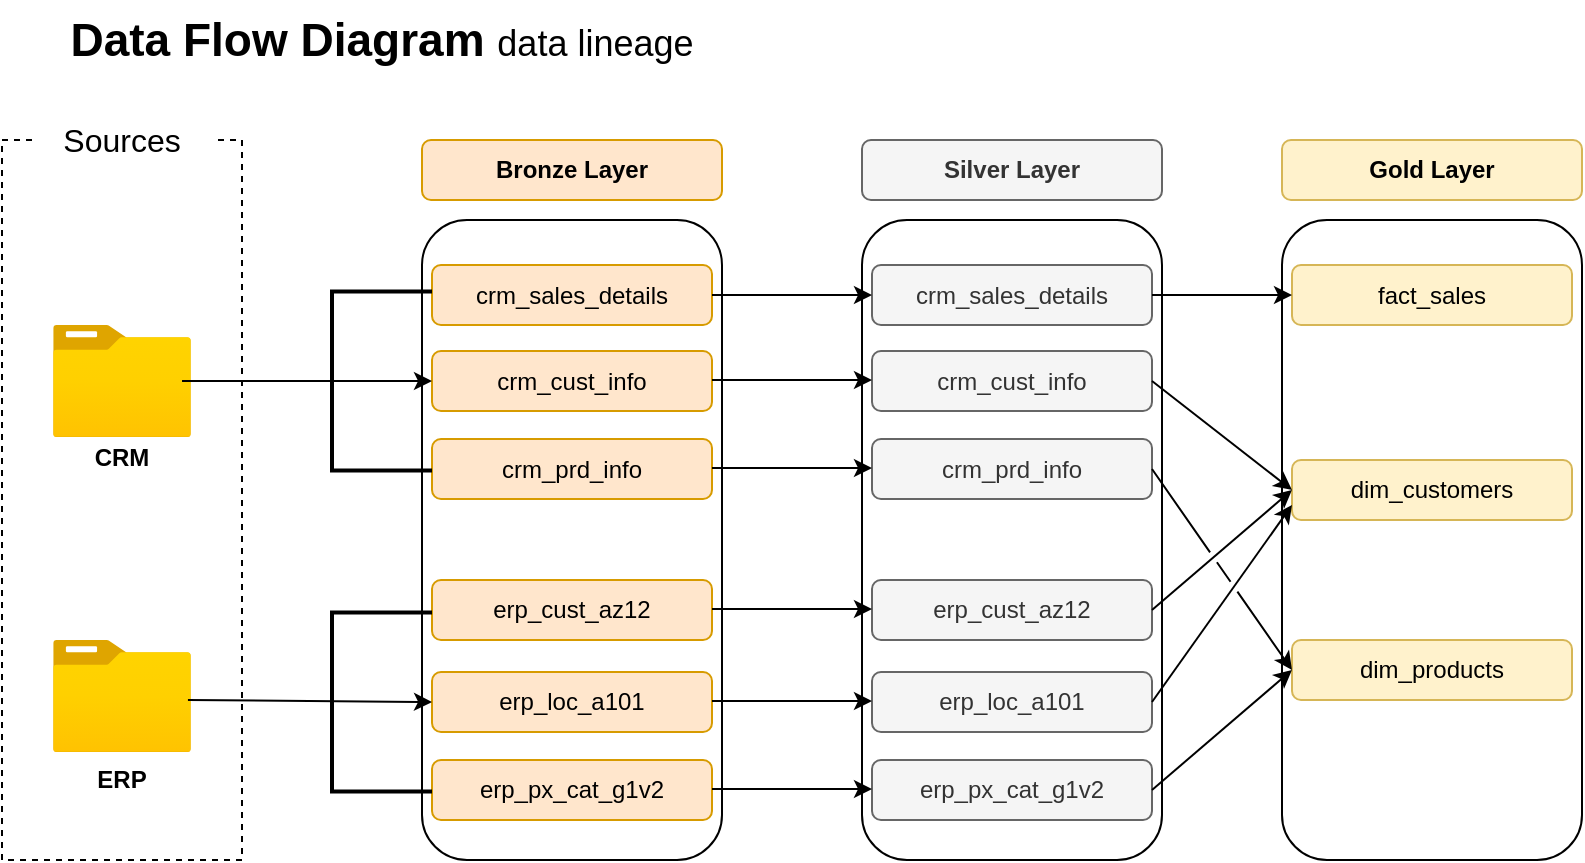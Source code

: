<mxfile version="28.2.5">
  <diagram name="Page-1" id="AEIfNhT1nqaST7I4-M08">
    <mxGraphModel grid="1" page="1" gridSize="10" guides="1" tooltips="1" connect="1" arrows="1" fold="1" pageScale="1" pageWidth="850" pageHeight="1100" math="0" shadow="0">
      <root>
        <mxCell id="0" />
        <mxCell id="1" parent="0" />
        <mxCell id="4K0bM3oU0udophK8_09E-1" value="" style="rounded=0;whiteSpace=wrap;html=1;dashed=1;fillColor=none;" vertex="1" parent="1">
          <mxGeometry x="50" y="80" width="120" height="360" as="geometry" />
        </mxCell>
        <mxCell id="4K0bM3oU0udophK8_09E-2" value="&lt;font style=&quot;font-size: 16px;&quot;&gt;Sources&lt;/font&gt;" style="text;html=1;align=center;verticalAlign=middle;whiteSpace=wrap;rounded=0;strokeColor=none;fillColor=default;" vertex="1" parent="1">
          <mxGeometry x="65" y="60" width="90" height="40" as="geometry" />
        </mxCell>
        <mxCell id="4K0bM3oU0udophK8_09E-3" value="" style="image;aspect=fixed;html=1;points=[];align=center;fontSize=12;image=img/lib/azure2/general/Folder_Blank.svg;" vertex="1" parent="1">
          <mxGeometry x="75.5" y="172.5" width="69" height="56.0" as="geometry" />
        </mxCell>
        <mxCell id="4K0bM3oU0udophK8_09E-4" value="" style="image;aspect=fixed;html=1;points=[];align=center;fontSize=12;image=img/lib/azure2/general/Folder_Blank.svg;" vertex="1" parent="1">
          <mxGeometry x="75.5" y="330" width="69" height="56.0" as="geometry" />
        </mxCell>
        <mxCell id="4K0bM3oU0udophK8_09E-5" value="&lt;b&gt;CRM&lt;/b&gt;" style="text;html=1;align=center;verticalAlign=middle;whiteSpace=wrap;rounded=0;" vertex="1" parent="1">
          <mxGeometry x="80" y="228.5" width="60" height="21.5" as="geometry" />
        </mxCell>
        <mxCell id="4K0bM3oU0udophK8_09E-6" value="&lt;b&gt;ERP&lt;/b&gt;" style="text;html=1;align=center;verticalAlign=middle;whiteSpace=wrap;rounded=0;" vertex="1" parent="1">
          <mxGeometry x="80" y="390" width="60" height="20" as="geometry" />
        </mxCell>
        <mxCell id="4K0bM3oU0udophK8_09E-7" value="" style="rounded=1;whiteSpace=wrap;html=1;" vertex="1" parent="1">
          <mxGeometry x="260" y="120" width="150" height="320" as="geometry" />
        </mxCell>
        <mxCell id="4K0bM3oU0udophK8_09E-8" value="" style="rounded=1;whiteSpace=wrap;html=1;" vertex="1" parent="1">
          <mxGeometry x="480" y="120" width="150" height="320" as="geometry" />
        </mxCell>
        <mxCell id="4K0bM3oU0udophK8_09E-9" value="&lt;b&gt;Bronze Layer&lt;/b&gt;" style="rounded=1;whiteSpace=wrap;html=1;fillColor=#ffe6cc;strokeColor=#d79b00;" vertex="1" parent="1">
          <mxGeometry x="260" y="80" width="150" height="30" as="geometry" />
        </mxCell>
        <mxCell id="4K0bM3oU0udophK8_09E-10" value="&lt;b&gt;Silver Layer&lt;/b&gt;" style="rounded=1;whiteSpace=wrap;html=1;fillColor=#f5f5f5;fontColor=#333333;strokeColor=#666666;" vertex="1" parent="1">
          <mxGeometry x="480" y="80" width="150" height="30" as="geometry" />
        </mxCell>
        <mxCell id="4K0bM3oU0udophK8_09E-11" value="crm_sales_details" style="rounded=1;whiteSpace=wrap;html=1;fillColor=#ffe6cc;strokeColor=#d79b00;" vertex="1" parent="1">
          <mxGeometry x="265" y="142.5" width="140" height="30" as="geometry" />
        </mxCell>
        <mxCell id="4K0bM3oU0udophK8_09E-12" value="crm_cust_info" style="rounded=1;whiteSpace=wrap;html=1;fillColor=#ffe6cc;strokeColor=#d79b00;" vertex="1" parent="1">
          <mxGeometry x="265" y="185.5" width="140" height="30" as="geometry" />
        </mxCell>
        <mxCell id="4K0bM3oU0udophK8_09E-13" value="crm_prd_info" style="rounded=1;whiteSpace=wrap;html=1;fillColor=#ffe6cc;strokeColor=#d79b00;" vertex="1" parent="1">
          <mxGeometry x="265" y="229.5" width="140" height="30" as="geometry" />
        </mxCell>
        <mxCell id="4K0bM3oU0udophK8_09E-14" value="erp_cust_az12" style="rounded=1;whiteSpace=wrap;html=1;fillColor=#ffe6cc;strokeColor=#d79b00;" vertex="1" parent="1">
          <mxGeometry x="265" y="300" width="140" height="30" as="geometry" />
        </mxCell>
        <mxCell id="4K0bM3oU0udophK8_09E-15" value="erp_loc_a101" style="rounded=1;whiteSpace=wrap;html=1;fillColor=#ffe6cc;strokeColor=#d79b00;" vertex="1" parent="1">
          <mxGeometry x="265" y="346" width="140" height="30" as="geometry" />
        </mxCell>
        <mxCell id="4K0bM3oU0udophK8_09E-16" value="erp_px_cat_g1v2" style="rounded=1;whiteSpace=wrap;html=1;fillColor=#ffe6cc;strokeColor=#d79b00;" vertex="1" parent="1">
          <mxGeometry x="265" y="390" width="140" height="30" as="geometry" />
        </mxCell>
        <mxCell id="4K0bM3oU0udophK8_09E-18" value="crm_cust_info" style="rounded=1;whiteSpace=wrap;html=1;fillColor=#f5f5f5;fontColor=#333333;strokeColor=#666666;" vertex="1" parent="1">
          <mxGeometry x="485" y="185.5" width="140" height="30" as="geometry" />
        </mxCell>
        <mxCell id="4K0bM3oU0udophK8_09E-19" value="crm_prd_info" style="rounded=1;whiteSpace=wrap;html=1;fillColor=#f5f5f5;fontColor=#333333;strokeColor=#666666;" vertex="1" parent="1">
          <mxGeometry x="485" y="229.5" width="140" height="30" as="geometry" />
        </mxCell>
        <mxCell id="4K0bM3oU0udophK8_09E-20" value="erp_cust_az12" style="rounded=1;whiteSpace=wrap;html=1;fillColor=#f5f5f5;fontColor=#333333;strokeColor=#666666;" vertex="1" parent="1">
          <mxGeometry x="485" y="300" width="140" height="30" as="geometry" />
        </mxCell>
        <mxCell id="4K0bM3oU0udophK8_09E-21" value="erp_loc_a101" style="rounded=1;whiteSpace=wrap;html=1;fillColor=#f5f5f5;fontColor=#333333;strokeColor=#666666;" vertex="1" parent="1">
          <mxGeometry x="485" y="346" width="140" height="30" as="geometry" />
        </mxCell>
        <mxCell id="4K0bM3oU0udophK8_09E-22" value="erp_px_cat_g1v2" style="rounded=1;whiteSpace=wrap;html=1;fillColor=#f5f5f5;fontColor=#333333;strokeColor=#666666;" vertex="1" parent="1">
          <mxGeometry x="485" y="390" width="140" height="30" as="geometry" />
        </mxCell>
        <mxCell id="4K0bM3oU0udophK8_09E-17" value="crm_sales_details" style="rounded=1;whiteSpace=wrap;html=1;fillColor=#f5f5f5;fontColor=#333333;strokeColor=#666666;" vertex="1" parent="1">
          <mxGeometry x="485" y="142.5" width="140" height="30" as="geometry" />
        </mxCell>
        <mxCell id="4K0bM3oU0udophK8_09E-33" value="" style="endArrow=classic;html=1;rounded=0;entryX=0;entryY=0.5;entryDx=0;entryDy=0;exitX=1;exitY=0.5;exitDx=0;exitDy=0;" edge="1" parent="1" source="4K0bM3oU0udophK8_09E-11" target="4K0bM3oU0udophK8_09E-17">
          <mxGeometry width="50" height="50" relative="1" as="geometry">
            <mxPoint x="400" y="250" as="sourcePoint" />
            <mxPoint x="450" y="200" as="targetPoint" />
          </mxGeometry>
        </mxCell>
        <mxCell id="4K0bM3oU0udophK8_09E-34" value="" style="endArrow=classic;html=1;rounded=0;entryX=0;entryY=0.5;entryDx=0;entryDy=0;exitX=1;exitY=0.5;exitDx=0;exitDy=0;" edge="1" parent="1">
          <mxGeometry width="50" height="50" relative="1" as="geometry">
            <mxPoint x="405" y="200" as="sourcePoint" />
            <mxPoint x="485" y="200" as="targetPoint" />
          </mxGeometry>
        </mxCell>
        <mxCell id="4K0bM3oU0udophK8_09E-35" value="" style="endArrow=classic;html=1;rounded=0;entryX=0;entryY=0.5;entryDx=0;entryDy=0;exitX=1;exitY=0.5;exitDx=0;exitDy=0;" edge="1" parent="1">
          <mxGeometry width="50" height="50" relative="1" as="geometry">
            <mxPoint x="405" y="244" as="sourcePoint" />
            <mxPoint x="485" y="244" as="targetPoint" />
          </mxGeometry>
        </mxCell>
        <mxCell id="4K0bM3oU0udophK8_09E-36" value="" style="endArrow=classic;html=1;rounded=0;entryX=0;entryY=0.5;entryDx=0;entryDy=0;exitX=1;exitY=0.5;exitDx=0;exitDy=0;" edge="1" parent="1">
          <mxGeometry width="50" height="50" relative="1" as="geometry">
            <mxPoint x="405" y="314.5" as="sourcePoint" />
            <mxPoint x="485" y="314.5" as="targetPoint" />
          </mxGeometry>
        </mxCell>
        <mxCell id="4K0bM3oU0udophK8_09E-37" value="" style="endArrow=classic;html=1;rounded=0;entryX=0;entryY=0.5;entryDx=0;entryDy=0;exitX=1;exitY=0.5;exitDx=0;exitDy=0;" edge="1" parent="1">
          <mxGeometry width="50" height="50" relative="1" as="geometry">
            <mxPoint x="405" y="360.5" as="sourcePoint" />
            <mxPoint x="485" y="360.5" as="targetPoint" />
          </mxGeometry>
        </mxCell>
        <mxCell id="4K0bM3oU0udophK8_09E-38" value="" style="endArrow=classic;html=1;rounded=0;entryX=0;entryY=0.5;entryDx=0;entryDy=0;exitX=1;exitY=0.5;exitDx=0;exitDy=0;" edge="1" parent="1">
          <mxGeometry width="50" height="50" relative="1" as="geometry">
            <mxPoint x="405" y="404.5" as="sourcePoint" />
            <mxPoint x="485" y="404.5" as="targetPoint" />
          </mxGeometry>
        </mxCell>
        <mxCell id="4K0bM3oU0udophK8_09E-39" value="" style="endArrow=classic;html=1;rounded=0;entryX=0;entryY=0.5;entryDx=0;entryDy=0;exitX=0.935;exitY=0.5;exitDx=0;exitDy=0;exitPerimeter=0;" edge="1" parent="1" source="4K0bM3oU0udophK8_09E-3" target="4K0bM3oU0udophK8_09E-12">
          <mxGeometry width="50" height="50" relative="1" as="geometry">
            <mxPoint x="150" y="201" as="sourcePoint" />
            <mxPoint x="230" y="190" as="targetPoint" />
          </mxGeometry>
        </mxCell>
        <mxCell id="4K0bM3oU0udophK8_09E-41" value="" style="endArrow=classic;html=1;rounded=0;entryX=0;entryY=0.5;entryDx=0;entryDy=0;exitX=0.978;exitY=0.536;exitDx=0;exitDy=0;exitPerimeter=0;" edge="1" parent="1" source="4K0bM3oU0udophK8_09E-4" target="4K0bM3oU0udophK8_09E-15">
          <mxGeometry width="50" height="50" relative="1" as="geometry">
            <mxPoint x="150" y="361" as="sourcePoint" />
            <mxPoint x="244" y="362.5" as="targetPoint" />
          </mxGeometry>
        </mxCell>
        <mxCell id="4K0bM3oU0udophK8_09E-43" value="" style="strokeWidth=2;html=1;shape=mxgraph.flowchart.annotation_1;align=left;pointerEvents=1;" vertex="1" parent="1">
          <mxGeometry x="215" y="155.75" width="50" height="89.5" as="geometry" />
        </mxCell>
        <mxCell id="4K0bM3oU0udophK8_09E-44" value="" style="strokeWidth=2;html=1;shape=mxgraph.flowchart.annotation_1;align=left;pointerEvents=1;" vertex="1" parent="1">
          <mxGeometry x="215" y="316.25" width="50" height="89.5" as="geometry" />
        </mxCell>
        <mxCell id="4K0bM3oU0udophK8_09E-45" value="" style="rounded=1;whiteSpace=wrap;html=1;" vertex="1" parent="1">
          <mxGeometry x="690" y="120" width="150" height="320" as="geometry" />
        </mxCell>
        <mxCell id="4K0bM3oU0udophK8_09E-46" value="&lt;b&gt;Gold Layer&lt;/b&gt;" style="rounded=1;whiteSpace=wrap;html=1;fillColor=#fff2cc;strokeColor=#d6b656;" vertex="1" parent="1">
          <mxGeometry x="690" y="80" width="150" height="30" as="geometry" />
        </mxCell>
        <mxCell id="4K0bM3oU0udophK8_09E-47" value="dim_customers" style="rounded=1;whiteSpace=wrap;html=1;fillColor=#fff2cc;strokeColor=#d6b656;" vertex="1" parent="1">
          <mxGeometry x="695" y="240" width="140" height="30" as="geometry" />
        </mxCell>
        <mxCell id="4K0bM3oU0udophK8_09E-48" value="dim_products" style="rounded=1;whiteSpace=wrap;html=1;fillColor=#fff2cc;strokeColor=#d6b656;" vertex="1" parent="1">
          <mxGeometry x="695" y="330" width="140" height="30" as="geometry" />
        </mxCell>
        <mxCell id="4K0bM3oU0udophK8_09E-49" value="fact_sales" style="rounded=1;whiteSpace=wrap;html=1;fillColor=#fff2cc;strokeColor=#d6b656;" vertex="1" parent="1">
          <mxGeometry x="695" y="142.5" width="140" height="30" as="geometry" />
        </mxCell>
        <mxCell id="4K0bM3oU0udophK8_09E-52" value="" style="endArrow=classic;html=1;rounded=0;exitX=1;exitY=0.5;exitDx=0;exitDy=0;entryX=0;entryY=0.5;entryDx=0;entryDy=0;" edge="1" parent="1" source="4K0bM3oU0udophK8_09E-17" target="4K0bM3oU0udophK8_09E-49">
          <mxGeometry width="50" height="50" relative="1" as="geometry">
            <mxPoint x="640" y="80" as="sourcePoint" />
            <mxPoint x="690" y="30" as="targetPoint" />
          </mxGeometry>
        </mxCell>
        <mxCell id="4K0bM3oU0udophK8_09E-54" value="" style="endArrow=classic;html=1;rounded=0;exitX=1;exitY=0.5;exitDx=0;exitDy=0;entryX=0;entryY=0.5;entryDx=0;entryDy=0;jumpStyle=gap;" edge="1" parent="1" source="4K0bM3oU0udophK8_09E-18" target="4K0bM3oU0udophK8_09E-47">
          <mxGeometry width="50" height="50" relative="1" as="geometry">
            <mxPoint x="670" y="80" as="sourcePoint" />
            <mxPoint x="720" y="30" as="targetPoint" />
          </mxGeometry>
        </mxCell>
        <mxCell id="4K0bM3oU0udophK8_09E-55" value="" style="endArrow=classic;html=1;rounded=0;exitX=1;exitY=0.5;exitDx=0;exitDy=0;entryX=0;entryY=0.5;entryDx=0;entryDy=0;jumpStyle=gap;" edge="1" parent="1" source="4K0bM3oU0udophK8_09E-20" target="4K0bM3oU0udophK8_09E-47">
          <mxGeometry width="50" height="50" relative="1" as="geometry">
            <mxPoint x="660" y="90" as="sourcePoint" />
            <mxPoint x="710" y="40" as="targetPoint" />
          </mxGeometry>
        </mxCell>
        <mxCell id="4K0bM3oU0udophK8_09E-56" value="" style="endArrow=classic;html=1;rounded=0;exitX=1;exitY=0.5;exitDx=0;exitDy=0;entryX=0;entryY=0.75;entryDx=0;entryDy=0;jumpStyle=gap;" edge="1" parent="1" source="4K0bM3oU0udophK8_09E-21" target="4K0bM3oU0udophK8_09E-47">
          <mxGeometry width="50" height="50" relative="1" as="geometry">
            <mxPoint x="650" y="100" as="sourcePoint" />
            <mxPoint x="690" y="260" as="targetPoint" />
          </mxGeometry>
        </mxCell>
        <mxCell id="4K0bM3oU0udophK8_09E-57" value="" style="endArrow=classic;html=1;rounded=0;exitX=1;exitY=0.5;exitDx=0;exitDy=0;entryX=0;entryY=0.5;entryDx=0;entryDy=0;jumpStyle=gap;" edge="1" parent="1" source="4K0bM3oU0udophK8_09E-19" target="4K0bM3oU0udophK8_09E-48">
          <mxGeometry width="50" height="50" relative="1" as="geometry">
            <mxPoint x="650" y="90" as="sourcePoint" />
            <mxPoint x="700" y="40" as="targetPoint" />
          </mxGeometry>
        </mxCell>
        <mxCell id="4K0bM3oU0udophK8_09E-58" value="" style="endArrow=classic;html=1;rounded=0;exitX=1;exitY=0.5;exitDx=0;exitDy=0;entryX=0;entryY=0.5;entryDx=0;entryDy=0;jumpStyle=gap;" edge="1" parent="1" source="4K0bM3oU0udophK8_09E-22" target="4K0bM3oU0udophK8_09E-48">
          <mxGeometry width="50" height="50" relative="1" as="geometry">
            <mxPoint x="660" y="90" as="sourcePoint" />
            <mxPoint x="710" y="40" as="targetPoint" />
          </mxGeometry>
        </mxCell>
        <mxCell id="4K0bM3oU0udophK8_09E-59" value="&lt;font style=&quot;font-weight: bold; font-size: 23px;&quot;&gt;Data Flow Diagram &lt;/font&gt;&lt;font style=&quot;font-size: 18px;&quot;&gt;data lineage&lt;/font&gt;" style="text;html=1;align=center;verticalAlign=middle;whiteSpace=wrap;rounded=0;" vertex="1" parent="1">
          <mxGeometry x="50" y="10" width="380" height="40" as="geometry" />
        </mxCell>
      </root>
    </mxGraphModel>
  </diagram>
</mxfile>
